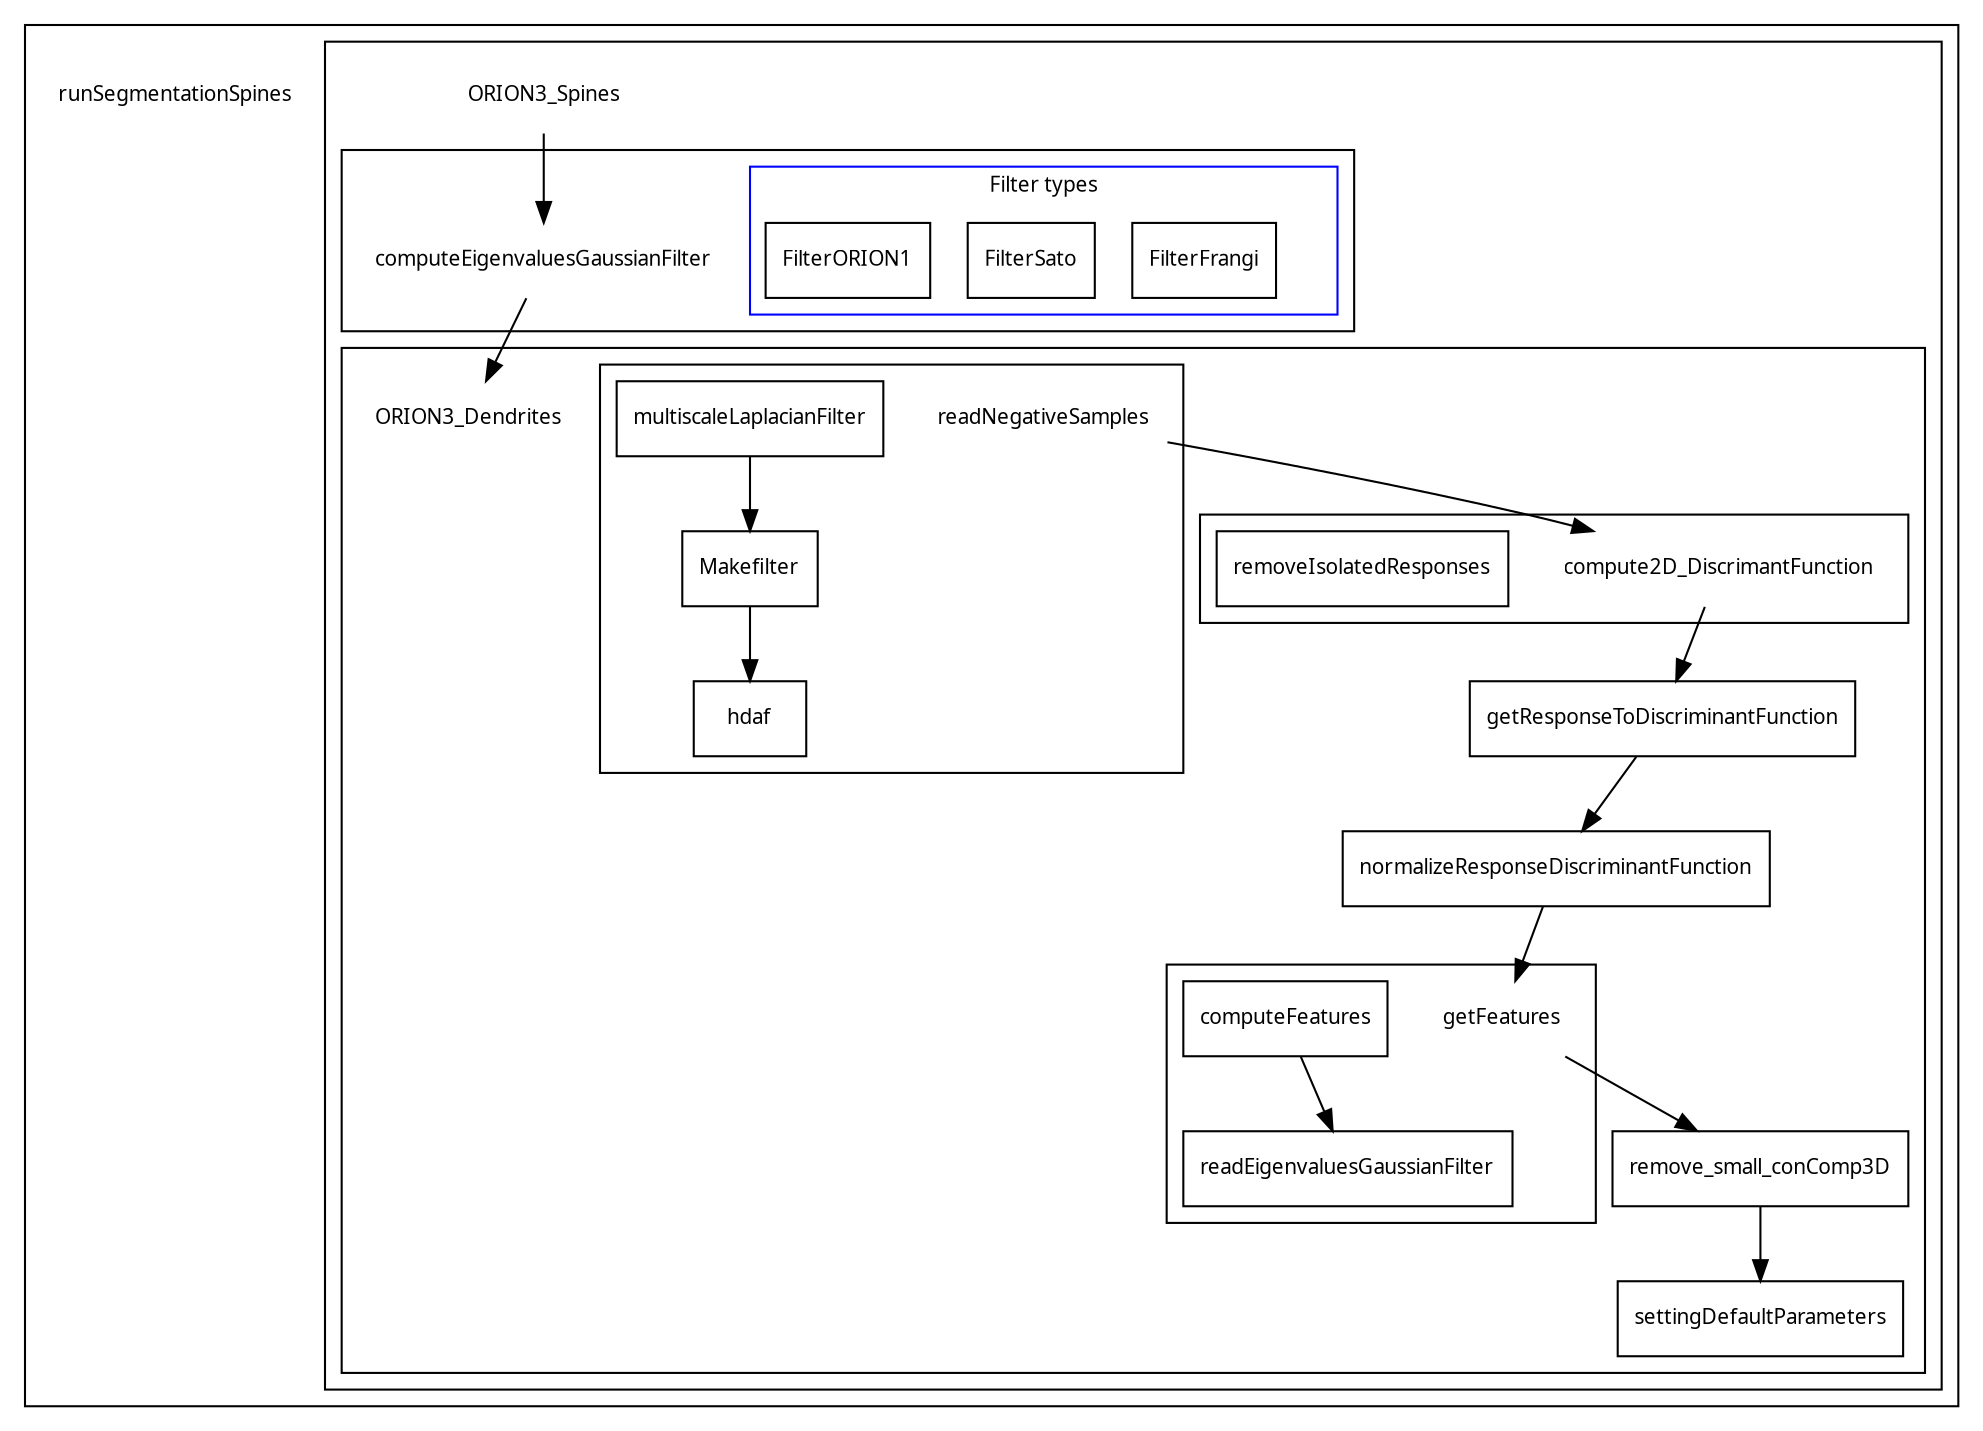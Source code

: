 digraph Segmentation {
	//rankdir = "TB";
	graph [fontsize=10 fontname="Verdana" compound=true];
	node [shape=rect fontsize=10 fontname="Verdana"];
	//ranksep=3;
	//ratio=auto;
	//node [nodesep=0.2 ranksep=0.2];
	//edge [weight=1.2];

	subgraph cluster_runSegmentationSpines {
		color = "black";
		cluster_runSegmentationSpines_dummy [shape=none label = "runSegmentationSpines"]; label = "";
		/*computeElapsedTime*/
		subgraph cluster_ORION3_Spines {
			/*label = "ORION3_Spines";*/
			cluster_ORION3_Spines_dummy -> cluster_computeEigenvaluesGaussianFilter_dummy -> cluster_ORION3_Dedrites_dummy
			cluster_ORION3_Spines_dummy [shape=none label="ORION3_Spines"]; label = "";
			subgraph cluster_computeEigenvaluesGaussianFilter {
				color = "black";
				cluster_computeEigenvaluesGaussianFilter_dummy [shape=none label="computeEigenvaluesGaussianFilter"]; label = "";
				subgraph cluster_FilterTypes {
					label = "Filter types";
					color=blue; /* OR */
					cluster_FilterTypes_dummy [shape=point style=invis];
					FilterFrangi FilterSato FilterORION1
				}
				/*[>cluster_FilterTypes_dummy<] FilterSato -> getInfoVolume [ltail=cluster_FilterTypes]
				getInfoVolume ->
				num2string ->
				RAWfromMHD ->
				WriteRAWandMHD*/
			}
			subgraph cluster_ORION3_Dendrites_callees {
				/*label = "ORION3_Dendrites";*/
				cluster_ORION3_Dedrites_dummy [shape=none label="ORION3_Dendrites"]; label = "";
				cluster_readNegativeSamples_dummy
					-> cluster_compute2D_DiscrimantFunction_dummy
					-> getResponseToDiscriminantFunction
					-> normalizeResponseDiscriminantFunction;
				normalizeResponseDiscriminantFunction ->
				cluster_getFeatures_dummy /*getFeatures*/
				cluster_getFeatures_dummy -> remove_small_conComp3D;

				remove_small_conComp3D ->
					settingDefaultParameters/* ->
					delete_RAW ->
					[>image_MIP_gray ->
					image_MIP_jet -><]
					Read_CreateFolderSecondEigenvalueHessian*/
				subgraph cluster_getFeatures {
					color = "black";
					cluster_getFeatures_dummy  [shape=none label="getFeatures"]; label = "";

					computeFeatures -> readEigenvaluesGaussianFilter
				}
				subgraph cluster_readNegativeSamples {
					color = "black";
					cluster_readNegativeSamples_dummy [shape=none label="readNegativeSamples"]; label = "";
					multiscaleLaplacianFilter -> Makefilter -> hdaf
				}
				subgraph cluster_compute2D_DiscrimantFunction {
					color = "black";
					cluster_compute2D_DiscrimantFunction_dummy [shape=none label="compute2D_DiscrimantFunction"]; label = "";
					removeIsolatedResponses
				}
			}
		}
	}


}

